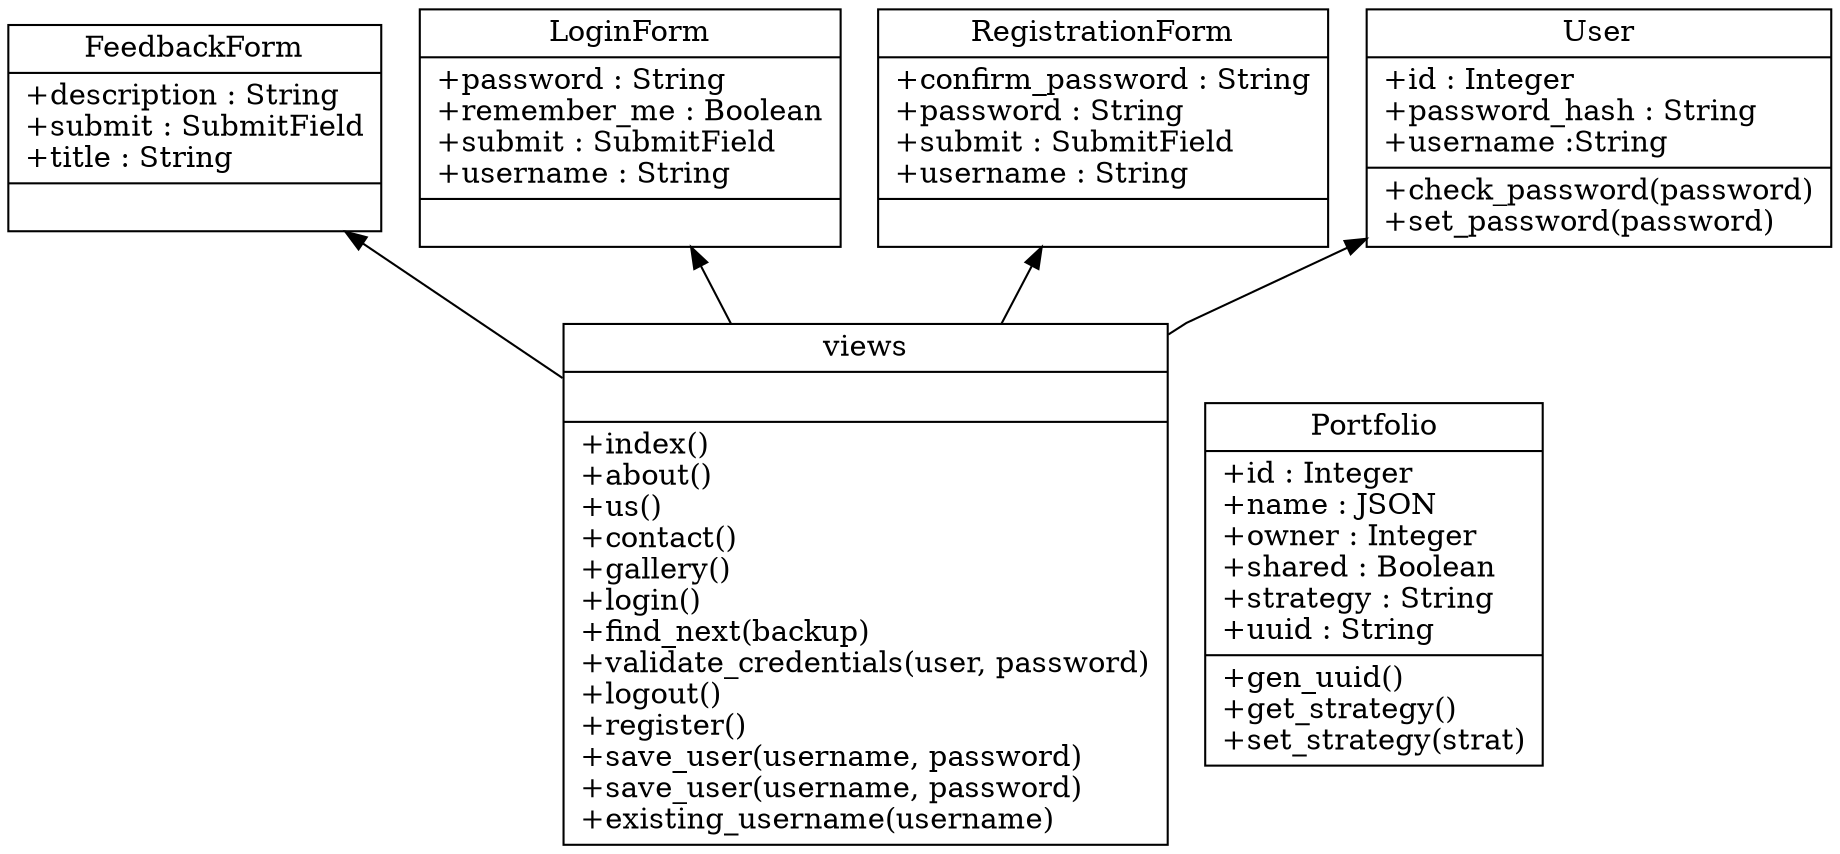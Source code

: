 digraph "classes_thalia" {
charset="utf-8"
rankdir=BT
"0" [label="{FeedbackForm|+description : String\l+submit : SubmitField\l+title :  String\l|}", shape="record"];
"1" [label="{LoginForm|+password :  String\l+remember_me : Boolean\l+submit : SubmitField\l+username : String\l|}", shape="record"];
"2" [label="{RegistrationForm|+confirm_password :  String\l+password : String\l+submit : SubmitField\l+username :  String\l|}", shape="record"];
"3" [label="{views|\l|+index()\l+about()\l+us()\l+contact()\l+gallery()\l+login()\l+find_next(backup)\l+validate_credentials(user, password)\l+logout()\l+register()\l+save_user(username, password)\l+save_user(username, password)\l+existing_username(username)\l}", shape="record"];
"4" [label="{User|+id : Integer\l+password_hash : String\l+username :String\l|+check_password(password)\l+set_password(password)\l}", shape="record"];
// "5" [label="{Callbacks|\l|+register_callbacks(dashapp)}", shape="record"]
"6" [label="{Portfolio|+id : Integer\l+name : JSON\l+owner : Integer\l+shared : Boolean\l+strategy : String\l+uuid : String\l|+gen_uuid()\l+get_strategy()\l+set_strategy(strat)\l}", shape="record"];

"3" -> "1" [arrowhead="normal", arrowtail="none", style="solid"];
"3" -> "0" [arrowhead="normal", arrowtail="none", style="solid"];
"3" -> "2" [arrowhead="normal", arrowtail="none", style="solid"];
"3" -> "4" [arrowhead="normal", arrowtail="none", style="solid"];
}
